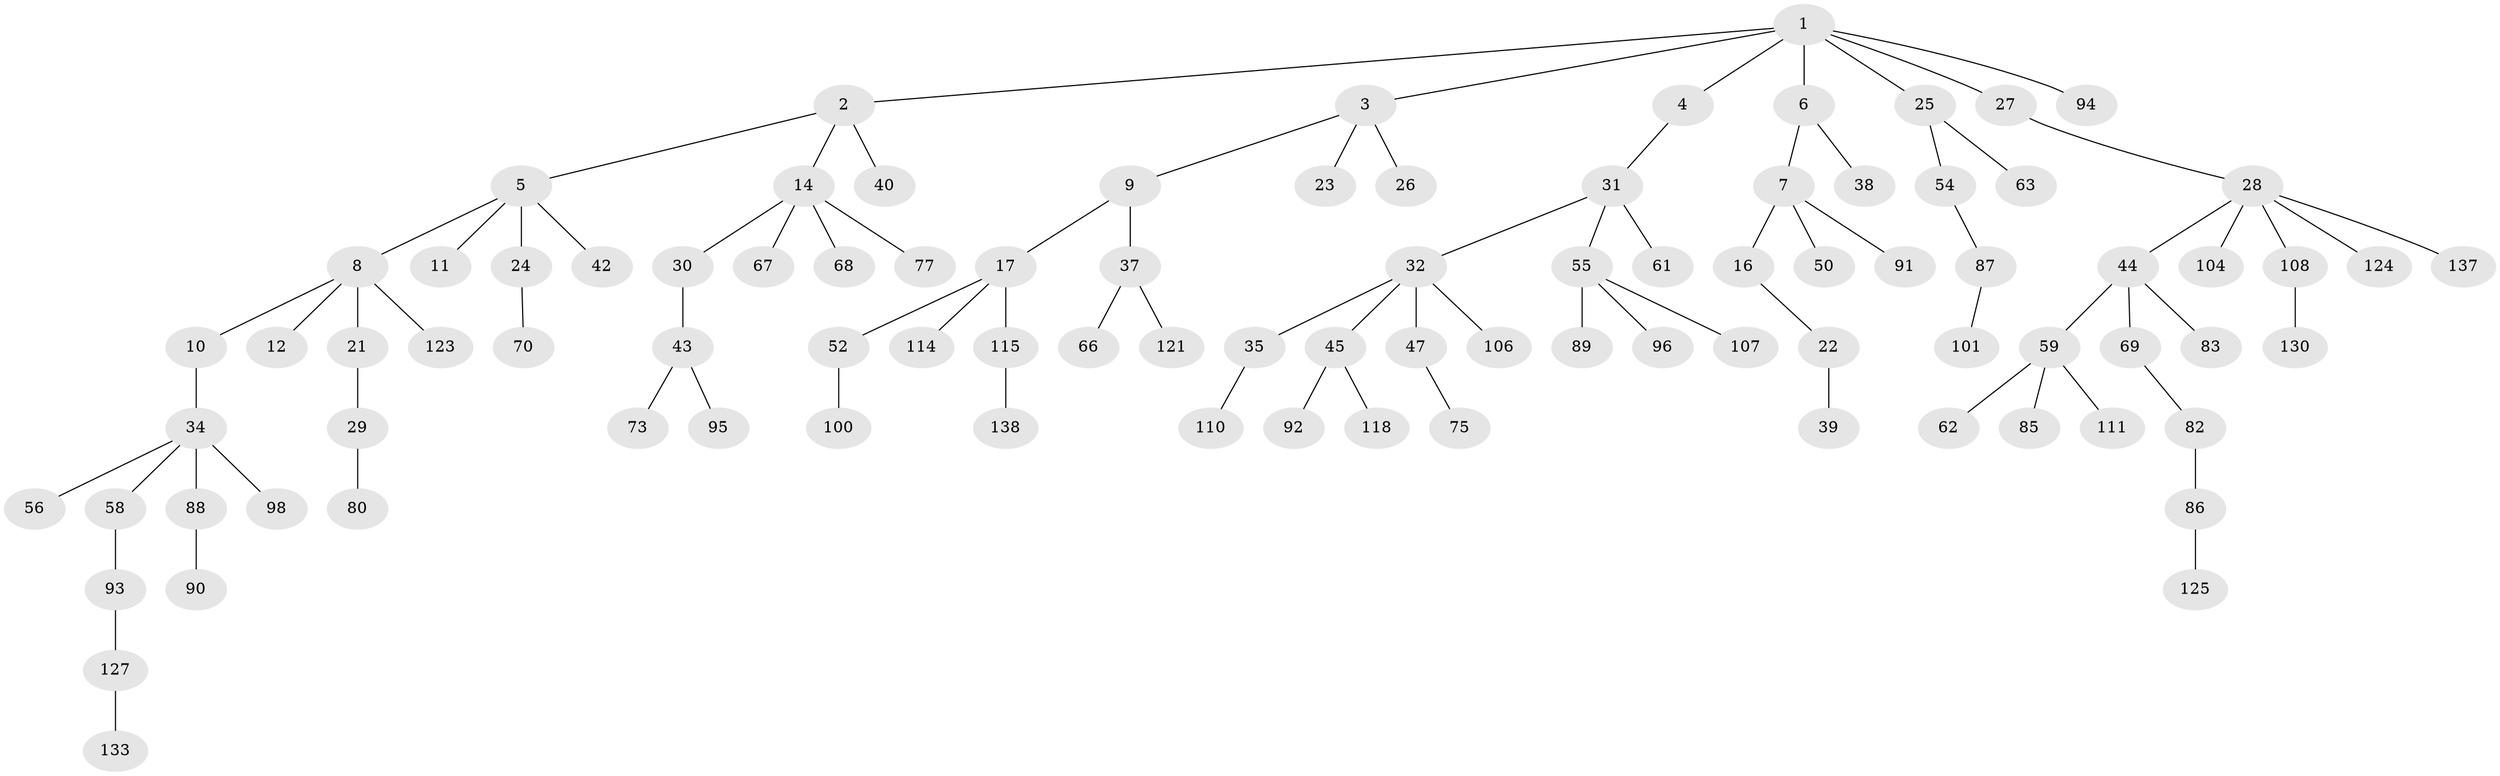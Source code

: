 // Generated by graph-tools (version 1.1) at 2025/52/02/27/25 19:52:13]
// undirected, 92 vertices, 91 edges
graph export_dot {
graph [start="1"]
  node [color=gray90,style=filled];
  1 [super="+71"];
  2 [super="+13"];
  3 [super="+46"];
  4;
  5 [super="+18"];
  6 [super="+20"];
  7 [super="+65"];
  8 [super="+76"];
  9 [super="+99"];
  10 [super="+74"];
  11 [super="+15"];
  12 [super="+103"];
  14 [super="+53"];
  16 [super="+48"];
  17 [super="+19"];
  21 [super="+41"];
  22 [super="+136"];
  23;
  24 [super="+81"];
  25 [super="+36"];
  26;
  27 [super="+109"];
  28 [super="+122"];
  29;
  30;
  31 [super="+33"];
  32 [super="+105"];
  34 [super="+51"];
  35 [super="+117"];
  37 [super="+57"];
  38;
  39 [super="+84"];
  40;
  42;
  43 [super="+60"];
  44 [super="+49"];
  45 [super="+97"];
  47;
  50;
  52 [super="+134"];
  54;
  55 [super="+72"];
  56;
  58 [super="+64"];
  59 [super="+126"];
  61;
  62;
  63 [super="+79"];
  66;
  67 [super="+78"];
  68 [super="+102"];
  69;
  70 [super="+116"];
  73 [super="+132"];
  75;
  77;
  80;
  82 [super="+131"];
  83;
  85;
  86 [super="+128"];
  87 [super="+129"];
  88 [super="+119"];
  89;
  90 [super="+135"];
  91;
  92;
  93 [super="+112"];
  94;
  95;
  96;
  98;
  100 [super="+120"];
  101;
  104;
  106;
  107;
  108 [super="+113"];
  110;
  111;
  114;
  115;
  118;
  121;
  123;
  124;
  125;
  127;
  130;
  133;
  137;
  138;
  1 -- 2;
  1 -- 3;
  1 -- 4;
  1 -- 6;
  1 -- 25;
  1 -- 27;
  1 -- 94;
  2 -- 5;
  2 -- 14;
  2 -- 40;
  3 -- 9;
  3 -- 23;
  3 -- 26;
  4 -- 31;
  5 -- 8;
  5 -- 11;
  5 -- 24;
  5 -- 42;
  6 -- 7;
  6 -- 38;
  7 -- 16;
  7 -- 50;
  7 -- 91;
  8 -- 10;
  8 -- 12;
  8 -- 21;
  8 -- 123;
  9 -- 17;
  9 -- 37;
  10 -- 34;
  14 -- 30;
  14 -- 67;
  14 -- 77;
  14 -- 68;
  16 -- 22;
  17 -- 52;
  17 -- 115;
  17 -- 114;
  21 -- 29;
  22 -- 39;
  24 -- 70;
  25 -- 63;
  25 -- 54;
  27 -- 28;
  28 -- 44;
  28 -- 104;
  28 -- 108;
  28 -- 124;
  28 -- 137;
  29 -- 80;
  30 -- 43;
  31 -- 32;
  31 -- 55;
  31 -- 61;
  32 -- 35;
  32 -- 45;
  32 -- 47;
  32 -- 106;
  34 -- 58;
  34 -- 88;
  34 -- 98;
  34 -- 56;
  35 -- 110;
  37 -- 66;
  37 -- 121;
  43 -- 95;
  43 -- 73;
  44 -- 59;
  44 -- 69;
  44 -- 83;
  45 -- 92;
  45 -- 118;
  47 -- 75;
  52 -- 100;
  54 -- 87;
  55 -- 96;
  55 -- 89;
  55 -- 107;
  58 -- 93;
  59 -- 62;
  59 -- 85;
  59 -- 111;
  69 -- 82;
  82 -- 86;
  86 -- 125;
  87 -- 101;
  88 -- 90;
  93 -- 127;
  108 -- 130;
  115 -- 138;
  127 -- 133;
}
